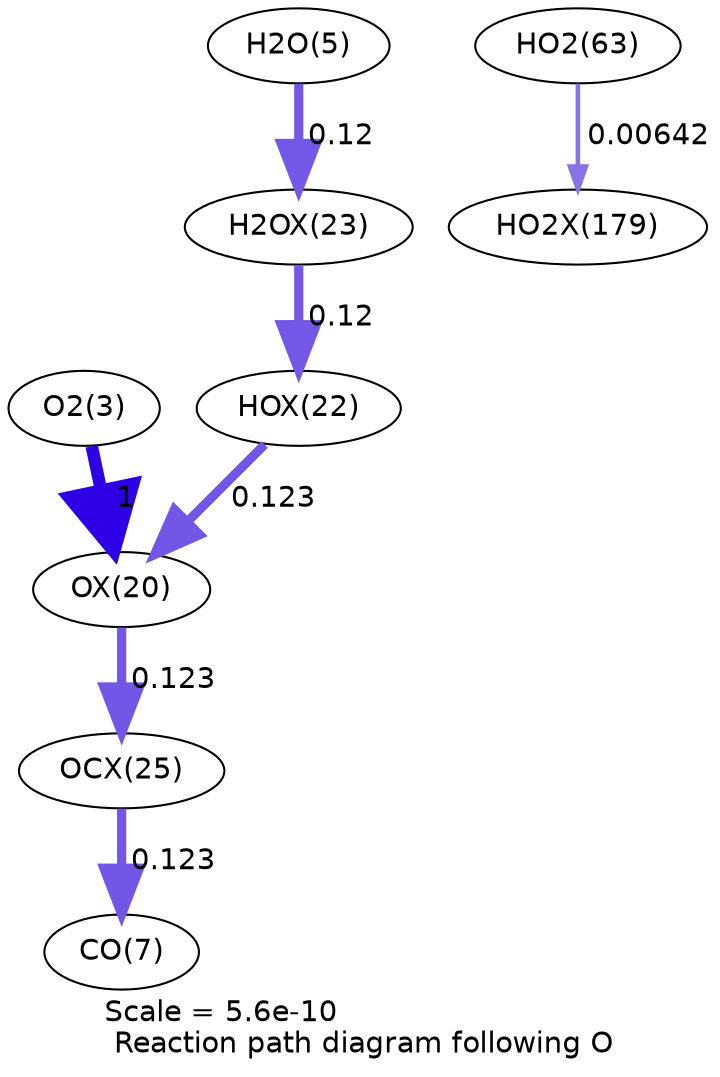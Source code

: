 digraph reaction_paths {
center=1;
s5 -> s104[fontname="Helvetica", penwidth=6, arrowsize=3, color="0.7, 1.5, 0.9"
, label=" 1"];
s106 -> s104[fontname="Helvetica", penwidth=4.42, arrowsize=2.21, color="0.7, 0.623, 0.9"
, label=" 0.123"];
s104 -> s109[fontname="Helvetica", penwidth=4.42, arrowsize=2.21, color="0.7, 0.623, 0.9"
, label=" 0.123"];
s107 -> s106[fontname="Helvetica", penwidth=4.4, arrowsize=2.2, color="0.7, 0.62, 0.9"
, label=" 0.12"];
s7 -> s107[fontname="Helvetica", penwidth=4.4, arrowsize=2.2, color="0.7, 0.62, 0.9"
, label=" 0.12"];
s109 -> s9[fontname="Helvetica", penwidth=4.42, arrowsize=2.21, color="0.7, 0.623, 0.9"
, label=" 0.123"];
s33 -> s123[fontname="Helvetica", penwidth=2.19, arrowsize=1.09, color="0.7, 0.506, 0.9"
, label=" 0.00642"];
s5 [ fontname="Helvetica", label="O2(3)"];
s7 [ fontname="Helvetica", label="H2O(5)"];
s9 [ fontname="Helvetica", label="CO(7)"];
s33 [ fontname="Helvetica", label="HO2(63)"];
s104 [ fontname="Helvetica", label="OX(20)"];
s106 [ fontname="Helvetica", label="HOX(22)"];
s107 [ fontname="Helvetica", label="H2OX(23)"];
s109 [ fontname="Helvetica", label="OCX(25)"];
s123 [ fontname="Helvetica", label="HO2X(179)"];
 label = "Scale = 5.6e-10\l Reaction path diagram following O";
 fontname = "Helvetica";
}
